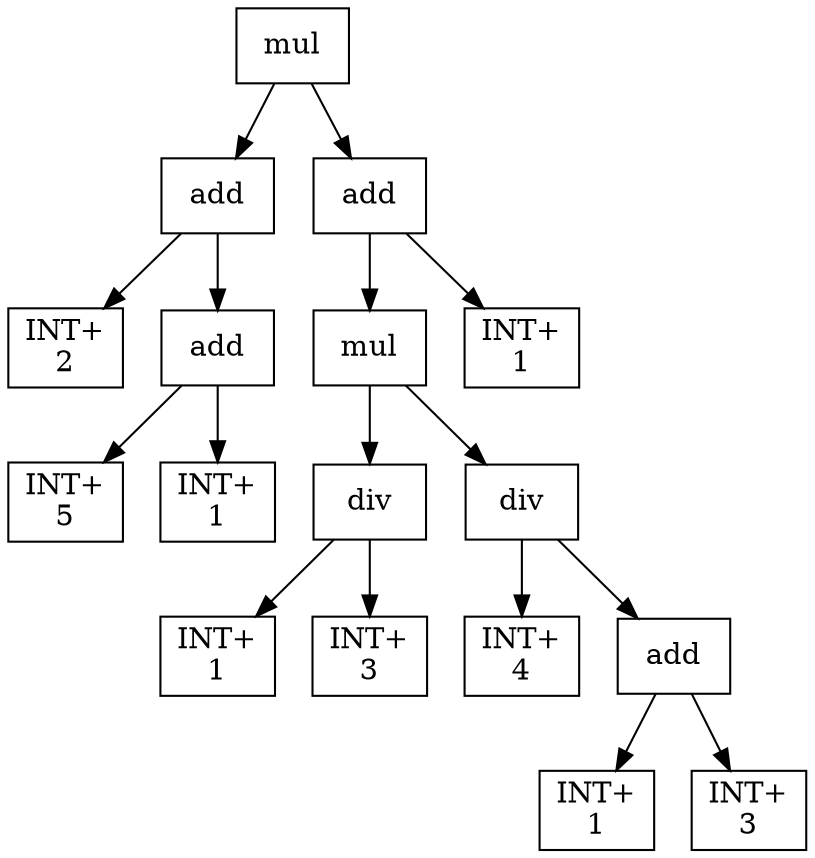 digraph expr {
  node [shape=box];
  n1 [label="mul"];
  n2 [label="add"];
  n3 [label="INT+\n2"];
  n4 [label="add"];
  n5 [label="INT+\n5"];
  n6 [label="INT+\n1"];
  n4 -> n5;
  n4 -> n6;
  n2 -> n3;
  n2 -> n4;
  n7 [label="add"];
  n8 [label="mul"];
  n9 [label="div"];
  n10 [label="INT+\n1"];
  n11 [label="INT+\n3"];
  n9 -> n10;
  n9 -> n11;
  n12 [label="div"];
  n13 [label="INT+\n4"];
  n14 [label="add"];
  n15 [label="INT+\n1"];
  n16 [label="INT+\n3"];
  n14 -> n15;
  n14 -> n16;
  n12 -> n13;
  n12 -> n14;
  n8 -> n9;
  n8 -> n12;
  n17 [label="INT+\n1"];
  n7 -> n8;
  n7 -> n17;
  n1 -> n2;
  n1 -> n7;
}